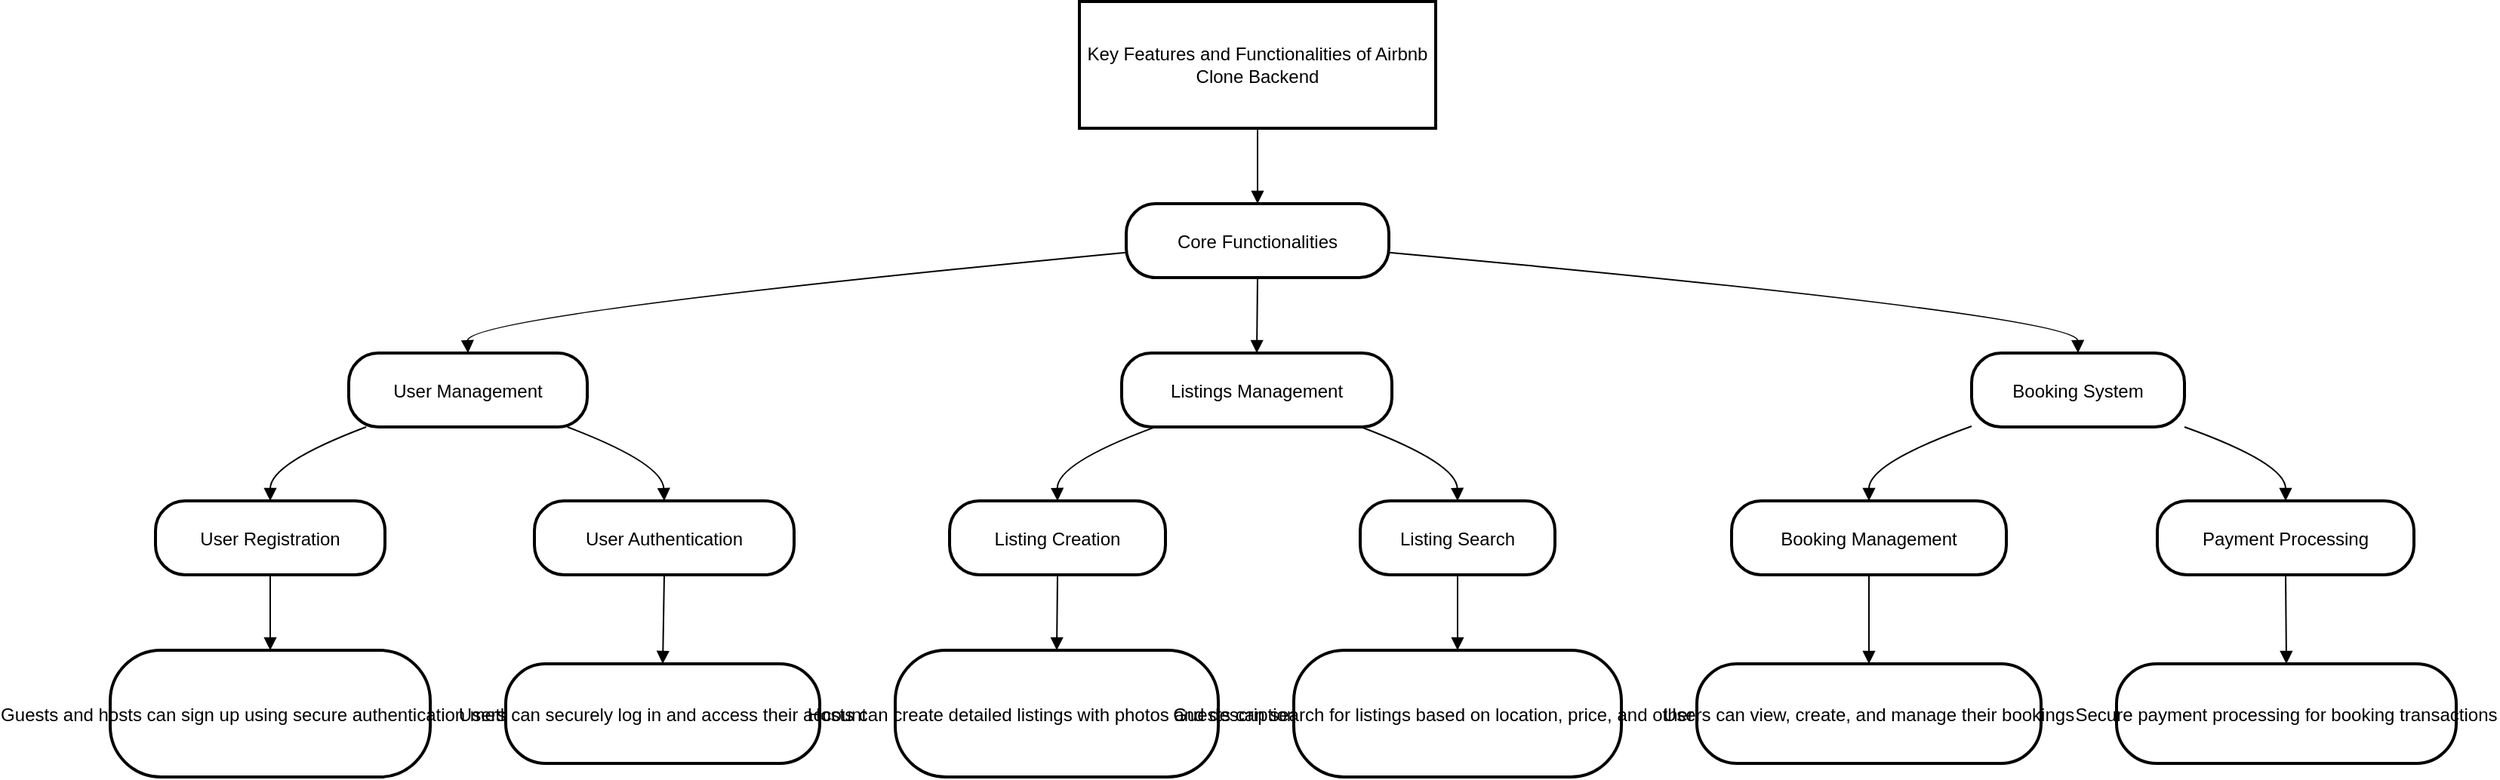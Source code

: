 <mxfile version="24.8.6">
  <diagram name="Page-1" id="ps4IPFF_KJVt_69Vn3CP">
    <mxGraphModel>
      <root>
        <mxCell id="0" />
        <mxCell id="1" parent="0" />
        <mxCell id="2" value="Key Features and Functionalities of Airbnb Clone Backend" style="whiteSpace=wrap;strokeWidth=2;" vertex="1" parent="1">
          <mxGeometry x="650" y="8" width="236" height="84" as="geometry" />
        </mxCell>
        <mxCell id="3" value="Core Functionalities" style="rounded=1;arcSize=40;strokeWidth=2" vertex="1" parent="1">
          <mxGeometry x="681" y="142" width="174" height="49" as="geometry" />
        </mxCell>
        <mxCell id="4" value="User Management" style="rounded=1;arcSize=40;strokeWidth=2" vertex="1" parent="1">
          <mxGeometry x="166" y="241" width="158" height="49" as="geometry" />
        </mxCell>
        <mxCell id="5" value="User Registration" style="rounded=1;arcSize=40;strokeWidth=2" vertex="1" parent="1">
          <mxGeometry x="38" y="339" width="152" height="49" as="geometry" />
        </mxCell>
        <mxCell id="6" value="Guests and hosts can sign up using secure authentication methods" style="rounded=1;arcSize=40;strokeWidth=2" vertex="1" parent="1">
          <mxGeometry x="8" y="438" width="212" height="84" as="geometry" />
        </mxCell>
        <mxCell id="7" value="User Authentication" style="rounded=1;arcSize=40;strokeWidth=2" vertex="1" parent="1">
          <mxGeometry x="289" y="339" width="172" height="49" as="geometry" />
        </mxCell>
        <mxCell id="8" value="Users can securely log in and access their account" style="rounded=1;arcSize=40;strokeWidth=2" vertex="1" parent="1">
          <mxGeometry x="270" y="447" width="208" height="66" as="geometry" />
        </mxCell>
        <mxCell id="9" value="Listings Management" style="rounded=1;arcSize=40;strokeWidth=2" vertex="1" parent="1">
          <mxGeometry x="678" y="241" width="179" height="49" as="geometry" />
        </mxCell>
        <mxCell id="10" value="Listing Creation" style="rounded=1;arcSize=40;strokeWidth=2" vertex="1" parent="1">
          <mxGeometry x="564" y="339" width="143" height="49" as="geometry" />
        </mxCell>
        <mxCell id="11" value="Hosts can create detailed listings with photos and descriptions" style="rounded=1;arcSize=40;strokeWidth=2" vertex="1" parent="1">
          <mxGeometry x="528" y="438" width="214" height="84" as="geometry" />
        </mxCell>
        <mxCell id="12" value="Listing Search" style="rounded=1;arcSize=40;strokeWidth=2" vertex="1" parent="1">
          <mxGeometry x="836" y="339" width="129" height="49" as="geometry" />
        </mxCell>
        <mxCell id="13" value="Guests can search for listings based on location, price, and other filters" style="rounded=1;arcSize=40;strokeWidth=2" vertex="1" parent="1">
          <mxGeometry x="792" y="438" width="217" height="84" as="geometry" />
        </mxCell>
        <mxCell id="14" value="Booking System" style="rounded=1;arcSize=40;strokeWidth=2" vertex="1" parent="1">
          <mxGeometry x="1241" y="241" width="141" height="49" as="geometry" />
        </mxCell>
        <mxCell id="15" value="Booking Management" style="rounded=1;arcSize=40;strokeWidth=2" vertex="1" parent="1">
          <mxGeometry x="1082" y="339" width="182" height="49" as="geometry" />
        </mxCell>
        <mxCell id="16" value="Users can view, create, and manage their bookings" style="rounded=1;arcSize=40;strokeWidth=2" vertex="1" parent="1">
          <mxGeometry x="1059" y="447" width="228" height="66" as="geometry" />
        </mxCell>
        <mxCell id="17" value="Payment Processing" style="rounded=1;arcSize=40;strokeWidth=2" vertex="1" parent="1">
          <mxGeometry x="1364" y="339" width="170" height="49" as="geometry" />
        </mxCell>
        <mxCell id="18" value="Secure payment processing for booking transactions" style="rounded=1;arcSize=40;strokeWidth=2" vertex="1" parent="1">
          <mxGeometry x="1337" y="447" width="225" height="66" as="geometry" />
        </mxCell>
        <mxCell id="19" value="" style="curved=1;startArrow=none;endArrow=block;exitX=0.5;exitY=1;entryX=0.5;entryY=0;" edge="1" parent="1" source="2" target="3">
          <mxGeometry relative="1" as="geometry">
            <Array as="points" />
          </mxGeometry>
        </mxCell>
        <mxCell id="20" value="" style="curved=1;startArrow=none;endArrow=block;exitX=0;exitY=0.66;entryX=0.5;entryY=-0.01;" edge="1" parent="1" source="3" target="4">
          <mxGeometry relative="1" as="geometry">
            <Array as="points">
              <mxPoint x="244" y="216" />
            </Array>
          </mxGeometry>
        </mxCell>
        <mxCell id="21" value="" style="curved=1;startArrow=none;endArrow=block;exitX=0.09;exitY=0.98;entryX=0.5;entryY=0;" edge="1" parent="1" source="4" target="5">
          <mxGeometry relative="1" as="geometry">
            <Array as="points">
              <mxPoint x="114" y="314" />
            </Array>
          </mxGeometry>
        </mxCell>
        <mxCell id="22" value="" style="curved=1;startArrow=none;endArrow=block;exitX=0.5;exitY=1;entryX=0.5;entryY=0;" edge="1" parent="1" source="5" target="6">
          <mxGeometry relative="1" as="geometry">
            <Array as="points" />
          </mxGeometry>
        </mxCell>
        <mxCell id="23" value="" style="curved=1;startArrow=none;endArrow=block;exitX=0.9;exitY=0.98;entryX=0.5;entryY=0;" edge="1" parent="1" source="4" target="7">
          <mxGeometry relative="1" as="geometry">
            <Array as="points">
              <mxPoint x="374" y="314" />
            </Array>
          </mxGeometry>
        </mxCell>
        <mxCell id="24" value="" style="curved=1;startArrow=none;endArrow=block;exitX=0.5;exitY=1;entryX=0.5;entryY=-0.01;" edge="1" parent="1" source="7" target="8">
          <mxGeometry relative="1" as="geometry">
            <Array as="points" />
          </mxGeometry>
        </mxCell>
        <mxCell id="25" value="" style="curved=1;startArrow=none;endArrow=block;exitX=0.5;exitY=0.99;entryX=0.5;entryY=-0.01;" edge="1" parent="1" source="3" target="9">
          <mxGeometry relative="1" as="geometry">
            <Array as="points" />
          </mxGeometry>
        </mxCell>
        <mxCell id="26" value="" style="curved=1;startArrow=none;endArrow=block;exitX=0.14;exitY=0.98;entryX=0.5;entryY=0;" edge="1" parent="1" source="9" target="10">
          <mxGeometry relative="1" as="geometry">
            <Array as="points">
              <mxPoint x="635" y="314" />
            </Array>
          </mxGeometry>
        </mxCell>
        <mxCell id="27" value="" style="curved=1;startArrow=none;endArrow=block;exitX=0.5;exitY=1;entryX=0.5;entryY=0;" edge="1" parent="1" source="10" target="11">
          <mxGeometry relative="1" as="geometry">
            <Array as="points" />
          </mxGeometry>
        </mxCell>
        <mxCell id="28" value="" style="curved=1;startArrow=none;endArrow=block;exitX=0.87;exitY=0.98;entryX=0.5;entryY=0;" edge="1" parent="1" source="9" target="12">
          <mxGeometry relative="1" as="geometry">
            <Array as="points">
              <mxPoint x="900" y="314" />
            </Array>
          </mxGeometry>
        </mxCell>
        <mxCell id="29" value="" style="curved=1;startArrow=none;endArrow=block;exitX=0.5;exitY=1;entryX=0.5;entryY=0;" edge="1" parent="1" source="12" target="13">
          <mxGeometry relative="1" as="geometry">
            <Array as="points" />
          </mxGeometry>
        </mxCell>
        <mxCell id="30" value="" style="curved=1;startArrow=none;endArrow=block;exitX=1;exitY=0.66;entryX=0.5;entryY=-0.01;" edge="1" parent="1" source="3" target="14">
          <mxGeometry relative="1" as="geometry">
            <Array as="points">
              <mxPoint x="1311" y="216" />
            </Array>
          </mxGeometry>
        </mxCell>
        <mxCell id="31" value="" style="curved=1;startArrow=none;endArrow=block;exitX=0.01;exitY=0.98;entryX=0.5;entryY=0;" edge="1" parent="1" source="14" target="15">
          <mxGeometry relative="1" as="geometry">
            <Array as="points">
              <mxPoint x="1173" y="314" />
            </Array>
          </mxGeometry>
        </mxCell>
        <mxCell id="32" value="" style="curved=1;startArrow=none;endArrow=block;exitX=0.5;exitY=1;entryX=0.5;entryY=-0.01;" edge="1" parent="1" source="15" target="16">
          <mxGeometry relative="1" as="geometry">
            <Array as="points" />
          </mxGeometry>
        </mxCell>
        <mxCell id="33" value="" style="curved=1;startArrow=none;endArrow=block;exitX=0.98;exitY=0.98;entryX=0.5;entryY=0;" edge="1" parent="1" source="14" target="17">
          <mxGeometry relative="1" as="geometry">
            <Array as="points">
              <mxPoint x="1449" y="314" />
            </Array>
          </mxGeometry>
        </mxCell>
        <mxCell id="34" value="" style="curved=1;startArrow=none;endArrow=block;exitX=0.5;exitY=1;entryX=0.5;entryY=-0.01;" edge="1" parent="1" source="17" target="18">
          <mxGeometry relative="1" as="geometry">
            <Array as="points" />
          </mxGeometry>
        </mxCell>
      </root>
    </mxGraphModel>
  </diagram>
</mxfile>
